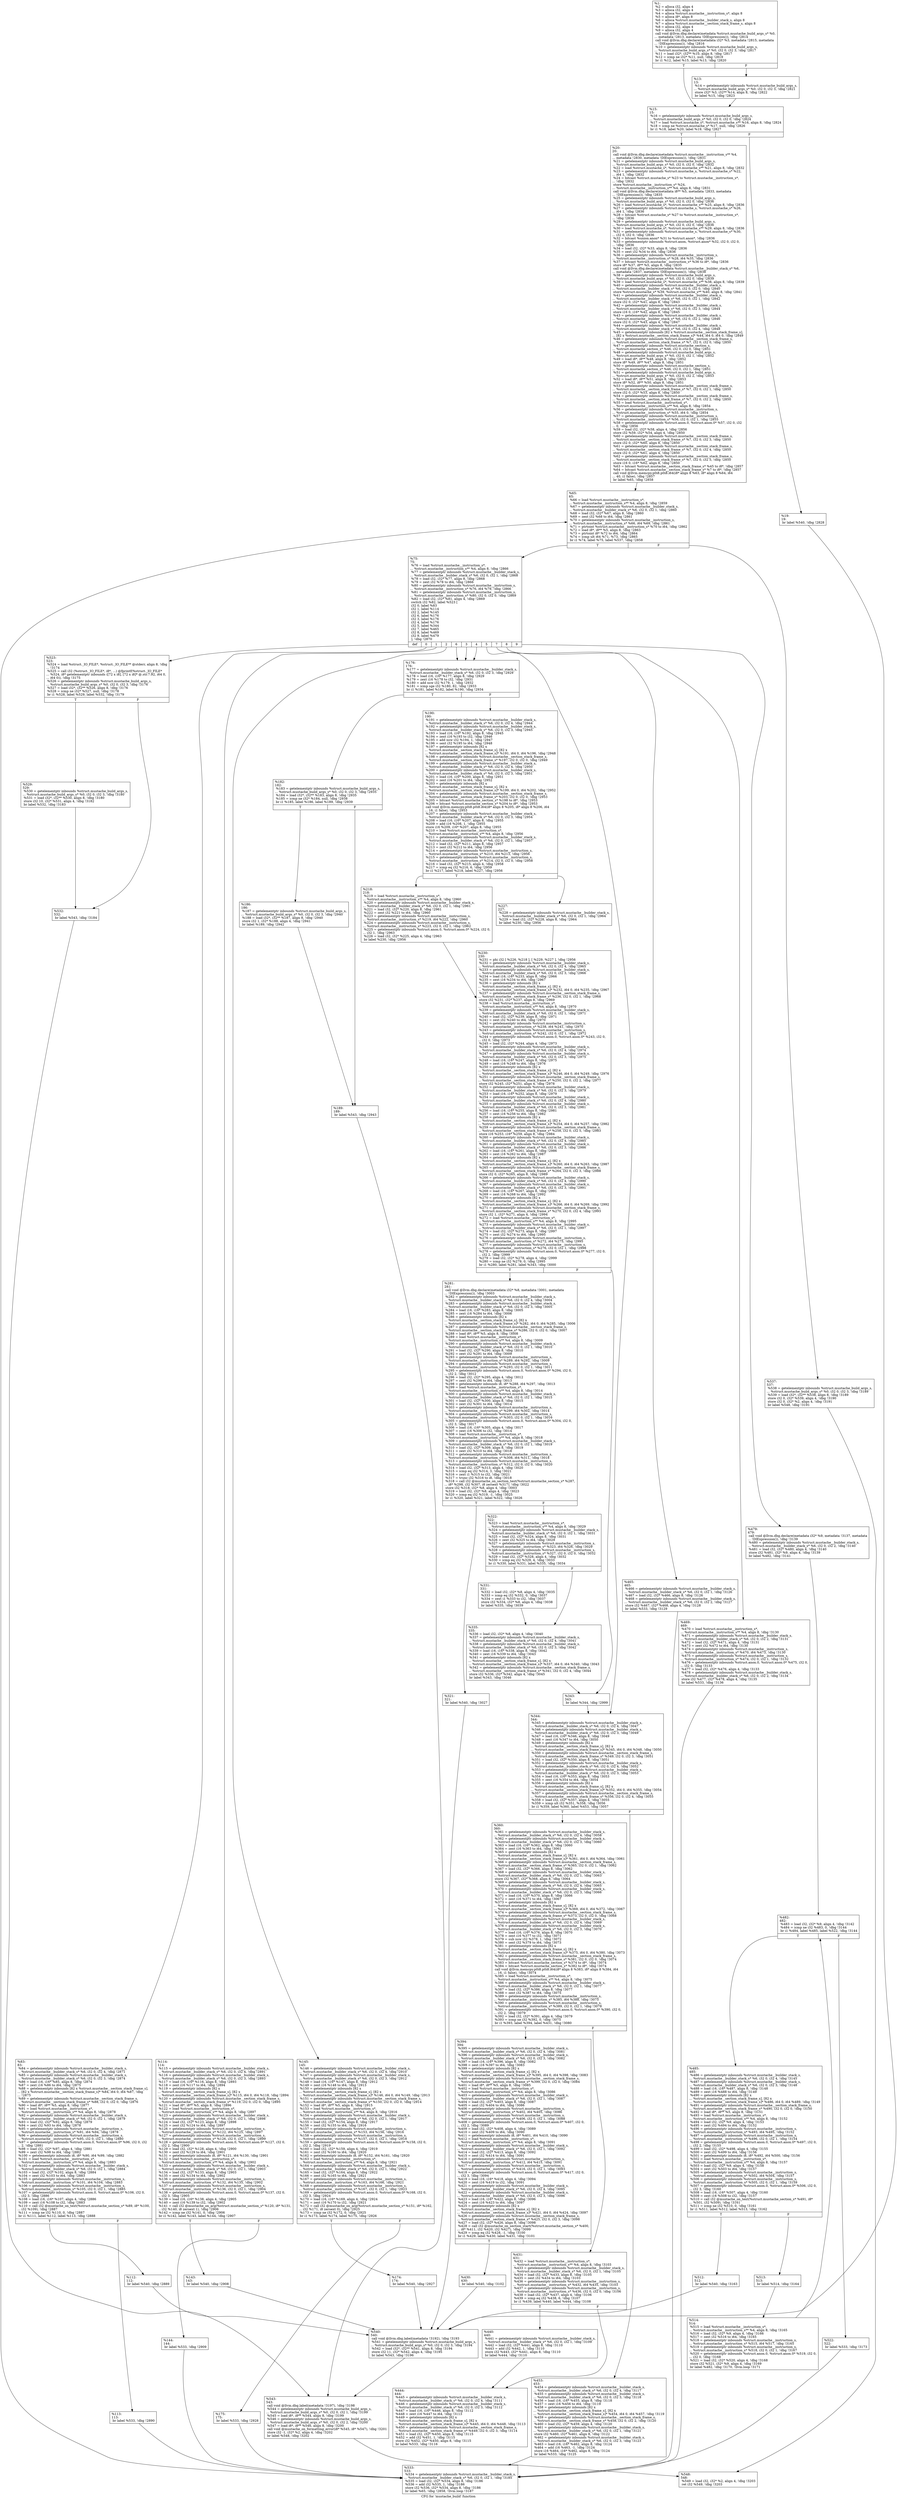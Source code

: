 digraph "CFG for 'mustache_build' function" {
	label="CFG for 'mustache_build' function";

	Node0x556851fc9140 [shape=record,label="{%1:\l  %2 = alloca i32, align 4\l  %3 = alloca i32, align 4\l  %4 = alloca %struct.mustache__instruction_s*, align 8\l  %5 = alloca i8*, align 8\l  %6 = alloca %struct.mustache__builder_stack_s, align 8\l  %7 = alloca %struct.mustache__section_stack_frame_s, align 8\l  %8 = alloca i32, align 4\l  %9 = alloca i32, align 4\l  call void @llvm.dbg.declare(metadata %struct.mustache_build_args_s* %0,\l... metadata !2813, metadata !DIExpression()), !dbg !2814\l  call void @llvm.dbg.declare(metadata i32* %3, metadata !2815, metadata\l... !DIExpression()), !dbg !2816\l  %10 = getelementptr inbounds %struct.mustache_build_args_s,\l... %struct.mustache_build_args_s* %0, i32 0, i32 3, !dbg !2817\l  %11 = load i32*, i32** %10, align 8, !dbg !2817\l  %12 = icmp ne i32* %11, null, !dbg !2819\l  br i1 %12, label %15, label %13, !dbg !2820\l|{<s0>T|<s1>F}}"];
	Node0x556851fc9140:s0 -> Node0x556851fca680;
	Node0x556851fc9140:s1 -> Node0x556851fca630;
	Node0x556851fca630 [shape=record,label="{%13:\l13:                                               \l  %14 = getelementptr inbounds %struct.mustache_build_args_s,\l... %struct.mustache_build_args_s* %0, i32 0, i32 3, !dbg !2821\l  store i32* %3, i32** %14, align 8, !dbg !2822\l  br label %15, !dbg !2823\l}"];
	Node0x556851fca630 -> Node0x556851fca680;
	Node0x556851fca680 [shape=record,label="{%15:\l15:                                               \l  %16 = getelementptr inbounds %struct.mustache_build_args_s,\l... %struct.mustache_build_args_s* %0, i32 0, i32 0, !dbg !2824\l  %17 = load %struct.mustache_s*, %struct.mustache_s** %16, align 8, !dbg !2824\l  %18 = icmp ne %struct.mustache_s* %17, null, !dbg !2826\l  br i1 %18, label %20, label %19, !dbg !2827\l|{<s0>T|<s1>F}}"];
	Node0x556851fca680:s0 -> Node0x556851fca720;
	Node0x556851fca680:s1 -> Node0x556851fca6d0;
	Node0x556851fca6d0 [shape=record,label="{%19:\l19:                                               \l  br label %540, !dbg !2828\l}"];
	Node0x556851fca6d0 -> Node0x556851fcb620;
	Node0x556851fca720 [shape=record,label="{%20:\l20:                                               \l  call void @llvm.dbg.declare(metadata %struct.mustache__instruction_s** %4,\l... metadata !2830, metadata !DIExpression()), !dbg !2831\l  %21 = getelementptr inbounds %struct.mustache_build_args_s,\l... %struct.mustache_build_args_s* %0, i32 0, i32 0, !dbg !2832\l  %22 = load %struct.mustache_s*, %struct.mustache_s** %21, align 8, !dbg !2832\l  %23 = getelementptr inbounds %struct.mustache_s, %struct.mustache_s* %22,\l... i64 1, !dbg !2832\l  %24 = bitcast %struct.mustache_s* %23 to %struct.mustache__instruction_s*,\l... !dbg !2832\l  store %struct.mustache__instruction_s* %24,\l... %struct.mustache__instruction_s** %4, align 8, !dbg !2831\l  call void @llvm.dbg.declare(metadata i8** %5, metadata !2833, metadata\l... !DIExpression()), !dbg !2835\l  %25 = getelementptr inbounds %struct.mustache_build_args_s,\l... %struct.mustache_build_args_s* %0, i32 0, i32 0, !dbg !2836\l  %26 = load %struct.mustache_s*, %struct.mustache_s** %25, align 8, !dbg !2836\l  %27 = getelementptr inbounds %struct.mustache_s, %struct.mustache_s* %26,\l... i64 1, !dbg !2836\l  %28 = bitcast %struct.mustache_s* %27 to %struct.mustache__instruction_s*,\l... !dbg !2836\l  %29 = getelementptr inbounds %struct.mustache_build_args_s,\l... %struct.mustache_build_args_s* %0, i32 0, i32 0, !dbg !2836\l  %30 = load %struct.mustache_s*, %struct.mustache_s** %29, align 8, !dbg !2836\l  %31 = getelementptr inbounds %struct.mustache_s, %struct.mustache_s* %30,\l... i32 0, i32 0, !dbg !2836\l  %32 = bitcast %union.anon* %31 to %struct.anon*, !dbg !2836\l  %33 = getelementptr inbounds %struct.anon, %struct.anon* %32, i32 0, i32 0,\l... !dbg !2836\l  %34 = load i32, i32* %33, align 8, !dbg !2836\l  %35 = zext i32 %34 to i64, !dbg !2836\l  %36 = getelementptr inbounds %struct.mustache__instruction_s,\l... %struct.mustache__instruction_s* %28, i64 %35, !dbg !2836\l  %37 = bitcast %struct.mustache__instruction_s* %36 to i8*, !dbg !2836\l  store i8* %37, i8** %5, align 8, !dbg !2835\l  call void @llvm.dbg.declare(metadata %struct.mustache__builder_stack_s* %6,\l... metadata !2837, metadata !DIExpression()), !dbg !2838\l  %38 = getelementptr inbounds %struct.mustache_build_args_s,\l... %struct.mustache_build_args_s* %0, i32 0, i32 0, !dbg !2839\l  %39 = load %struct.mustache_s*, %struct.mustache_s** %38, align 8, !dbg !2839\l  %40 = getelementptr inbounds %struct.mustache__builder_stack_s,\l... %struct.mustache__builder_stack_s* %6, i32 0, i32 0, !dbg !2840\l  store %struct.mustache_s* %39, %struct.mustache_s** %40, align 8, !dbg !2841\l  %41 = getelementptr inbounds %struct.mustache__builder_stack_s,\l... %struct.mustache__builder_stack_s* %6, i32 0, i32 1, !dbg !2842\l  store i32 0, i32* %41, align 8, !dbg !2843\l  %42 = getelementptr inbounds %struct.mustache__builder_stack_s,\l... %struct.mustache__builder_stack_s* %6, i32 0, i32 3, !dbg !2844\l  store i16 0, i16* %42, align 8, !dbg !2845\l  %43 = getelementptr inbounds %struct.mustache__builder_stack_s,\l... %struct.mustache__builder_stack_s* %6, i32 0, i32 2, !dbg !2846\l  store i32 0, i32* %43, align 4, !dbg !2847\l  %44 = getelementptr inbounds %struct.mustache__builder_stack_s,\l... %struct.mustache__builder_stack_s* %6, i32 0, i32 4, !dbg !2848\l  %45 = getelementptr inbounds [82 x %struct.mustache__section_stack_frame_s],\l... [82 x %struct.mustache__section_stack_frame_s]* %44, i64 0, i64 0, !dbg !2849\l  %46 = getelementptr inbounds %struct.mustache__section_stack_frame_s,\l... %struct.mustache__section_stack_frame_s* %7, i32 0, i32 0, !dbg !2850\l  %47 = getelementptr inbounds %struct.mustache_section_s,\l... %struct.mustache_section_s* %46, i32 0, i32 0, !dbg !2851\l  %48 = getelementptr inbounds %struct.mustache_build_args_s,\l... %struct.mustache_build_args_s* %0, i32 0, i32 1, !dbg !2852\l  %49 = load i8*, i8** %48, align 8, !dbg !2852\l  store i8* %49, i8** %47, align 8, !dbg !2851\l  %50 = getelementptr inbounds %struct.mustache_section_s,\l... %struct.mustache_section_s* %46, i32 0, i32 1, !dbg !2851\l  %51 = getelementptr inbounds %struct.mustache_build_args_s,\l... %struct.mustache_build_args_s* %0, i32 0, i32 2, !dbg !2853\l  %52 = load i8*, i8** %51, align 8, !dbg !2853\l  store i8* %52, i8** %50, align 8, !dbg !2851\l  %53 = getelementptr inbounds %struct.mustache__section_stack_frame_s,\l... %struct.mustache__section_stack_frame_s* %7, i32 0, i32 1, !dbg !2850\l  store i32 0, i32* %53, align 8, !dbg !2850\l  %54 = getelementptr inbounds %struct.mustache__section_stack_frame_s,\l... %struct.mustache__section_stack_frame_s* %7, i32 0, i32 2, !dbg !2850\l  %55 = load %struct.mustache__instruction_s*,\l... %struct.mustache__instruction_s** %4, align 8, !dbg !2854\l  %56 = getelementptr inbounds %struct.mustache__instruction_s,\l... %struct.mustache__instruction_s* %55, i64 0, !dbg !2854\l  %57 = getelementptr inbounds %struct.mustache__instruction_s,\l... %struct.mustache__instruction_s* %56, i32 0, i32 1, !dbg !2855\l  %58 = getelementptr inbounds %struct.anon.0, %struct.anon.0* %57, i32 0, i32\l... 0, !dbg !2856\l  %59 = load i32, i32* %58, align 4, !dbg !2856\l  store i32 %59, i32* %54, align 4, !dbg !2850\l  %60 = getelementptr inbounds %struct.mustache__section_stack_frame_s,\l... %struct.mustache__section_stack_frame_s* %7, i32 0, i32 3, !dbg !2850\l  store i32 0, i32* %60, align 8, !dbg !2850\l  %61 = getelementptr inbounds %struct.mustache__section_stack_frame_s,\l... %struct.mustache__section_stack_frame_s* %7, i32 0, i32 4, !dbg !2850\l  store i32 0, i32* %61, align 4, !dbg !2850\l  %62 = getelementptr inbounds %struct.mustache__section_stack_frame_s,\l... %struct.mustache__section_stack_frame_s* %7, i32 0, i32 5, !dbg !2850\l  store i16 0, i16* %62, align 8, !dbg !2850\l  %63 = bitcast %struct.mustache__section_stack_frame_s* %45 to i8*, !dbg !2857\l  %64 = bitcast %struct.mustache__section_stack_frame_s* %7 to i8*, !dbg !2857\l  call void @llvm.memcpy.p0i8.p0i8.i64(i8* align 8 %63, i8* align 8 %64, i64\l... 40, i1 false), !dbg !2857\l  br label %65, !dbg !2858\l}"];
	Node0x556851fca720 -> Node0x556851fca770;
	Node0x556851fca770 [shape=record,label="{%65:\l65:                                               \l  %66 = load %struct.mustache__instruction_s*,\l... %struct.mustache__instruction_s** %4, align 8, !dbg !2859\l  %67 = getelementptr inbounds %struct.mustache__builder_stack_s,\l... %struct.mustache__builder_stack_s* %6, i32 0, i32 1, !dbg !2860\l  %68 = load i32, i32* %67, align 8, !dbg !2860\l  %69 = zext i32 %68 to i64, !dbg !2861\l  %70 = getelementptr inbounds %struct.mustache__instruction_s,\l... %struct.mustache__instruction_s* %66, i64 %69, !dbg !2861\l  %71 = ptrtoint %struct.mustache__instruction_s* %70 to i64, !dbg !2862\l  %72 = load i8*, i8** %5, align 8, !dbg !2863\l  %73 = ptrtoint i8* %72 to i64, !dbg !2864\l  %74 = icmp ult i64 %71, %73, !dbg !2865\l  br i1 %74, label %75, label %537, !dbg !2858\l|{<s0>T|<s1>F}}"];
	Node0x556851fca770:s0 -> Node0x556851fca7c0;
	Node0x556851fca770:s1 -> Node0x556851fcb5d0;
	Node0x556851fca7c0 [shape=record,label="{%75:\l75:                                               \l  %76 = load %struct.mustache__instruction_s*,\l... %struct.mustache__instruction_s** %4, align 8, !dbg !2866\l  %77 = getelementptr inbounds %struct.mustache__builder_stack_s,\l... %struct.mustache__builder_stack_s* %6, i32 0, i32 1, !dbg !2868\l  %78 = load i32, i32* %77, align 8, !dbg !2868\l  %79 = zext i32 %78 to i64, !dbg !2866\l  %80 = getelementptr inbounds %struct.mustache__instruction_s,\l... %struct.mustache__instruction_s* %76, i64 %79, !dbg !2866\l  %81 = getelementptr inbounds %struct.mustache__instruction_s,\l... %struct.mustache__instruction_s* %80, i32 0, i32 0, !dbg !2869\l  %82 = load i32, i32* %81, align 4, !dbg !2869\l  switch i32 %82, label %523 [\l    i32 0, label %83\l    i32 1, label %114\l    i32 2, label %145\l    i32 6, label %176\l    i32 3, label %176\l    i32 4, label %176\l    i32 5, label %344\l    i32 7, label %465\l    i32 8, label %469\l    i32 9, label %479\l  ], !dbg !2870\l|{<s0>def|<s1>0|<s2>1|<s3>2|<s4>6|<s5>3|<s6>4|<s7>5|<s8>7|<s9>8|<s10>9}}"];
	Node0x556851fca7c0:s0 -> Node0x556851fcb490;
	Node0x556851fca7c0:s1 -> Node0x556851fca810;
	Node0x556851fca7c0:s2 -> Node0x556851fca900;
	Node0x556851fca7c0:s3 -> Node0x556851fca9f0;
	Node0x556851fca7c0:s4 -> Node0x556851fcaae0;
	Node0x556851fca7c0:s5 -> Node0x556851fcaae0;
	Node0x556851fca7c0:s6 -> Node0x556851fcaae0;
	Node0x556851fca7c0:s7 -> Node0x556851fcaf40;
	Node0x556851fca7c0:s8 -> Node0x556851fcb1c0;
	Node0x556851fca7c0:s9 -> Node0x556851fcb210;
	Node0x556851fca7c0:s10 -> Node0x556851fcb260;
	Node0x556851fca810 [shape=record,label="{%83:\l83:                                               \l  %84 = getelementptr inbounds %struct.mustache__builder_stack_s,\l... %struct.mustache__builder_stack_s* %6, i32 0, i32 4, !dbg !2871\l  %85 = getelementptr inbounds %struct.mustache__builder_stack_s,\l... %struct.mustache__builder_stack_s* %6, i32 0, i32 3, !dbg !2874\l  %86 = load i16, i16* %85, align 8, !dbg !2874\l  %87 = zext i16 %86 to i64, !dbg !2875\l  %88 = getelementptr inbounds [82 x %struct.mustache__section_stack_frame_s],\l... [82 x %struct.mustache__section_stack_frame_s]* %84, i64 0, i64 %87, !dbg\l... !2875\l  %89 = getelementptr inbounds %struct.mustache__section_stack_frame_s,\l... %struct.mustache__section_stack_frame_s* %88, i32 0, i32 0, !dbg !2876\l  %90 = load i8*, i8** %5, align 8, !dbg !2877\l  %91 = load %struct.mustache__instruction_s*,\l... %struct.mustache__instruction_s** %4, align 8, !dbg !2878\l  %92 = getelementptr inbounds %struct.mustache__builder_stack_s,\l... %struct.mustache__builder_stack_s* %6, i32 0, i32 1, !dbg !2879\l  %93 = load i32, i32* %92, align 8, !dbg !2879\l  %94 = zext i32 %93 to i64, !dbg !2878\l  %95 = getelementptr inbounds %struct.mustache__instruction_s,\l... %struct.mustache__instruction_s* %91, i64 %94, !dbg !2878\l  %96 = getelementptr inbounds %struct.mustache__instruction_s,\l... %struct.mustache__instruction_s* %95, i32 0, i32 1, !dbg !2880\l  %97 = getelementptr inbounds %struct.anon.0, %struct.anon.0* %96, i32 0, i32\l... 2, !dbg !2881\l  %98 = load i32, i32* %97, align 4, !dbg !2881\l  %99 = zext i32 %98 to i64, !dbg !2882\l  %100 = getelementptr inbounds i8, i8* %90, i64 %99, !dbg !2882\l  %101 = load %struct.mustache__instruction_s*,\l... %struct.mustache__instruction_s** %4, align 8, !dbg !2883\l  %102 = getelementptr inbounds %struct.mustache__builder_stack_s,\l... %struct.mustache__builder_stack_s* %6, i32 0, i32 1, !dbg !2884\l  %103 = load i32, i32* %102, align 8, !dbg !2884\l  %104 = zext i32 %103 to i64, !dbg !2883\l  %105 = getelementptr inbounds %struct.mustache__instruction_s,\l... %struct.mustache__instruction_s* %101, i64 %104, !dbg !2883\l  %106 = getelementptr inbounds %struct.mustache__instruction_s,\l... %struct.mustache__instruction_s* %105, i32 0, i32 1, !dbg !2885\l  %107 = getelementptr inbounds %struct.anon.0, %struct.anon.0* %106, i32 0,\l... i32 3, !dbg !2886\l  %108 = load i16, i16* %107, align 4, !dbg !2886\l  %109 = zext i16 %108 to i32, !dbg !2883\l  %110 = call i32 @mustache_on_text(%struct.mustache_section_s* %89, i8* %100,\l... i32 %109), !dbg !2887\l  %111 = icmp ne i32 %110, 0, !dbg !2887\l  br i1 %111, label %112, label %113, !dbg !2888\l|{<s0>T|<s1>F}}"];
	Node0x556851fca810:s0 -> Node0x556851fca860;
	Node0x556851fca810:s1 -> Node0x556851fca8b0;
	Node0x556851fca860 [shape=record,label="{%112:\l112:                                              \l  br label %540, !dbg !2889\l}"];
	Node0x556851fca860 -> Node0x556851fcb620;
	Node0x556851fca8b0 [shape=record,label="{%113:\l113:                                              \l  br label %533, !dbg !2890\l}"];
	Node0x556851fca8b0 -> Node0x556851fcb580;
	Node0x556851fca900 [shape=record,label="{%114:\l114:                                              \l  %115 = getelementptr inbounds %struct.mustache__builder_stack_s,\l... %struct.mustache__builder_stack_s* %6, i32 0, i32 4, !dbg !2891\l  %116 = getelementptr inbounds %struct.mustache__builder_stack_s,\l... %struct.mustache__builder_stack_s* %6, i32 0, i32 3, !dbg !2893\l  %117 = load i16, i16* %116, align 8, !dbg !2893\l  %118 = zext i16 %117 to i64, !dbg !2894\l  %119 = getelementptr inbounds [82 x\l... %struct.mustache__section_stack_frame_s], [82 x\l... %struct.mustache__section_stack_frame_s]* %115, i64 0, i64 %118, !dbg !2894\l  %120 = getelementptr inbounds %struct.mustache__section_stack_frame_s,\l... %struct.mustache__section_stack_frame_s* %119, i32 0, i32 0, !dbg !2895\l  %121 = load i8*, i8** %5, align 8, !dbg !2896\l  %122 = load %struct.mustache__instruction_s*,\l... %struct.mustache__instruction_s** %4, align 8, !dbg !2897\l  %123 = getelementptr inbounds %struct.mustache__builder_stack_s,\l... %struct.mustache__builder_stack_s* %6, i32 0, i32 1, !dbg !2898\l  %124 = load i32, i32* %123, align 8, !dbg !2898\l  %125 = zext i32 %124 to i64, !dbg !2897\l  %126 = getelementptr inbounds %struct.mustache__instruction_s,\l... %struct.mustache__instruction_s* %122, i64 %125, !dbg !2897\l  %127 = getelementptr inbounds %struct.mustache__instruction_s,\l... %struct.mustache__instruction_s* %126, i32 0, i32 1, !dbg !2899\l  %128 = getelementptr inbounds %struct.anon.0, %struct.anon.0* %127, i32 0,\l... i32 2, !dbg !2900\l  %129 = load i32, i32* %128, align 4, !dbg !2900\l  %130 = zext i32 %129 to i64, !dbg !2901\l  %131 = getelementptr inbounds i8, i8* %121, i64 %130, !dbg !2901\l  %132 = load %struct.mustache__instruction_s*,\l... %struct.mustache__instruction_s** %4, align 8, !dbg !2902\l  %133 = getelementptr inbounds %struct.mustache__builder_stack_s,\l... %struct.mustache__builder_stack_s* %6, i32 0, i32 1, !dbg !2903\l  %134 = load i32, i32* %133, align 8, !dbg !2903\l  %135 = zext i32 %134 to i64, !dbg !2902\l  %136 = getelementptr inbounds %struct.mustache__instruction_s,\l... %struct.mustache__instruction_s* %132, i64 %135, !dbg !2902\l  %137 = getelementptr inbounds %struct.mustache__instruction_s,\l... %struct.mustache__instruction_s* %136, i32 0, i32 1, !dbg !2904\l  %138 = getelementptr inbounds %struct.anon.0, %struct.anon.0* %137, i32 0,\l... i32 3, !dbg !2905\l  %139 = load i16, i16* %138, align 4, !dbg !2905\l  %140 = zext i16 %139 to i32, !dbg !2902\l  %141 = call i32 @mustache_on_arg(%struct.mustache_section_s* %120, i8* %131,\l... i32 %140, i8 zeroext 1), !dbg !2906\l  %142 = icmp ne i32 %141, 0, !dbg !2906\l  br i1 %142, label %143, label %144, !dbg !2907\l|{<s0>T|<s1>F}}"];
	Node0x556851fca900:s0 -> Node0x556851fca950;
	Node0x556851fca900:s1 -> Node0x556851fca9a0;
	Node0x556851fca950 [shape=record,label="{%143:\l143:                                              \l  br label %540, !dbg !2908\l}"];
	Node0x556851fca950 -> Node0x556851fcb620;
	Node0x556851fca9a0 [shape=record,label="{%144:\l144:                                              \l  br label %533, !dbg !2909\l}"];
	Node0x556851fca9a0 -> Node0x556851fcb580;
	Node0x556851fca9f0 [shape=record,label="{%145:\l145:                                              \l  %146 = getelementptr inbounds %struct.mustache__builder_stack_s,\l... %struct.mustache__builder_stack_s* %6, i32 0, i32 4, !dbg !2910\l  %147 = getelementptr inbounds %struct.mustache__builder_stack_s,\l... %struct.mustache__builder_stack_s* %6, i32 0, i32 3, !dbg !2912\l  %148 = load i16, i16* %147, align 8, !dbg !2912\l  %149 = zext i16 %148 to i64, !dbg !2913\l  %150 = getelementptr inbounds [82 x\l... %struct.mustache__section_stack_frame_s], [82 x\l... %struct.mustache__section_stack_frame_s]* %146, i64 0, i64 %149, !dbg !2913\l  %151 = getelementptr inbounds %struct.mustache__section_stack_frame_s,\l... %struct.mustache__section_stack_frame_s* %150, i32 0, i32 0, !dbg !2914\l  %152 = load i8*, i8** %5, align 8, !dbg !2915\l  %153 = load %struct.mustache__instruction_s*,\l... %struct.mustache__instruction_s** %4, align 8, !dbg !2916\l  %154 = getelementptr inbounds %struct.mustache__builder_stack_s,\l... %struct.mustache__builder_stack_s* %6, i32 0, i32 1, !dbg !2917\l  %155 = load i32, i32* %154, align 8, !dbg !2917\l  %156 = zext i32 %155 to i64, !dbg !2916\l  %157 = getelementptr inbounds %struct.mustache__instruction_s,\l... %struct.mustache__instruction_s* %153, i64 %156, !dbg !2916\l  %158 = getelementptr inbounds %struct.mustache__instruction_s,\l... %struct.mustache__instruction_s* %157, i32 0, i32 1, !dbg !2918\l  %159 = getelementptr inbounds %struct.anon.0, %struct.anon.0* %158, i32 0,\l... i32 2, !dbg !2919\l  %160 = load i32, i32* %159, align 4, !dbg !2919\l  %161 = zext i32 %160 to i64, !dbg !2920\l  %162 = getelementptr inbounds i8, i8* %152, i64 %161, !dbg !2920\l  %163 = load %struct.mustache__instruction_s*,\l... %struct.mustache__instruction_s** %4, align 8, !dbg !2921\l  %164 = getelementptr inbounds %struct.mustache__builder_stack_s,\l... %struct.mustache__builder_stack_s* %6, i32 0, i32 1, !dbg !2922\l  %165 = load i32, i32* %164, align 8, !dbg !2922\l  %166 = zext i32 %165 to i64, !dbg !2921\l  %167 = getelementptr inbounds %struct.mustache__instruction_s,\l... %struct.mustache__instruction_s* %163, i64 %166, !dbg !2921\l  %168 = getelementptr inbounds %struct.mustache__instruction_s,\l... %struct.mustache__instruction_s* %167, i32 0, i32 1, !dbg !2923\l  %169 = getelementptr inbounds %struct.anon.0, %struct.anon.0* %168, i32 0,\l... i32 3, !dbg !2924\l  %170 = load i16, i16* %169, align 4, !dbg !2924\l  %171 = zext i16 %170 to i32, !dbg !2921\l  %172 = call i32 @mustache_on_arg(%struct.mustache_section_s* %151, i8* %162,\l... i32 %171, i8 zeroext 0), !dbg !2925\l  %173 = icmp ne i32 %172, 0, !dbg !2925\l  br i1 %173, label %174, label %175, !dbg !2926\l|{<s0>T|<s1>F}}"];
	Node0x556851fca9f0:s0 -> Node0x556851fcaa40;
	Node0x556851fca9f0:s1 -> Node0x556851fcaa90;
	Node0x556851fcaa40 [shape=record,label="{%174:\l174:                                              \l  br label %540, !dbg !2927\l}"];
	Node0x556851fcaa40 -> Node0x556851fcb620;
	Node0x556851fcaa90 [shape=record,label="{%175:\l175:                                              \l  br label %533, !dbg !2928\l}"];
	Node0x556851fcaa90 -> Node0x556851fcb580;
	Node0x556851fcaae0 [shape=record,label="{%176:\l176:                                              \l  %177 = getelementptr inbounds %struct.mustache__builder_stack_s,\l... %struct.mustache__builder_stack_s* %6, i32 0, i32 3, !dbg !2929\l  %178 = load i16, i16* %177, align 8, !dbg !2929\l  %179 = zext i16 %178 to i32, !dbg !2931\l  %180 = add nsw i32 %179, 1, !dbg !2932\l  %181 = icmp sge i32 %180, 82, !dbg !2933\l  br i1 %181, label %182, label %190, !dbg !2934\l|{<s0>T|<s1>F}}"];
	Node0x556851fcaae0:s0 -> Node0x556851fcab30;
	Node0x556851fcaae0:s1 -> Node0x556851fcac20;
	Node0x556851fcab30 [shape=record,label="{%182:\l182:                                              \l  %183 = getelementptr inbounds %struct.mustache_build_args_s,\l... %struct.mustache_build_args_s* %0, i32 0, i32 3, !dbg !2935\l  %184 = load i32*, i32** %183, align 8, !dbg !2935\l  %185 = icmp ne i32* %184, null, !dbg !2938\l  br i1 %185, label %186, label %189, !dbg !2939\l|{<s0>T|<s1>F}}"];
	Node0x556851fcab30:s0 -> Node0x556851fcab80;
	Node0x556851fcab30:s1 -> Node0x556851fcabd0;
	Node0x556851fcab80 [shape=record,label="{%186:\l186:                                              \l  %187 = getelementptr inbounds %struct.mustache_build_args_s,\l... %struct.mustache_build_args_s* %0, i32 0, i32 3, !dbg !2940\l  %188 = load i32*, i32** %187, align 8, !dbg !2940\l  store i32 1, i32* %188, align 4, !dbg !2941\l  br label %189, !dbg !2942\l}"];
	Node0x556851fcab80 -> Node0x556851fcabd0;
	Node0x556851fcabd0 [shape=record,label="{%189:\l189:                                              \l  br label %543, !dbg !2943\l}"];
	Node0x556851fcabd0 -> Node0x556851fcb670;
	Node0x556851fcac20 [shape=record,label="{%190:\l190:                                              \l  %191 = getelementptr inbounds %struct.mustache__builder_stack_s,\l... %struct.mustache__builder_stack_s* %6, i32 0, i32 4, !dbg !2944\l  %192 = getelementptr inbounds %struct.mustache__builder_stack_s,\l... %struct.mustache__builder_stack_s* %6, i32 0, i32 3, !dbg !2945\l  %193 = load i16, i16* %192, align 8, !dbg !2945\l  %194 = zext i16 %193 to i32, !dbg !2946\l  %195 = add nsw i32 %194, 1, !dbg !2947\l  %196 = sext i32 %195 to i64, !dbg !2948\l  %197 = getelementptr inbounds [82 x\l... %struct.mustache__section_stack_frame_s], [82 x\l... %struct.mustache__section_stack_frame_s]* %191, i64 0, i64 %196, !dbg !2948\l  %198 = getelementptr inbounds %struct.mustache__section_stack_frame_s,\l... %struct.mustache__section_stack_frame_s* %197, i32 0, i32 0, !dbg !2949\l  %199 = getelementptr inbounds %struct.mustache__builder_stack_s,\l... %struct.mustache__builder_stack_s* %6, i32 0, i32 4, !dbg !2950\l  %200 = getelementptr inbounds %struct.mustache__builder_stack_s,\l... %struct.mustache__builder_stack_s* %6, i32 0, i32 3, !dbg !2951\l  %201 = load i16, i16* %200, align 8, !dbg !2951\l  %202 = zext i16 %201 to i64, !dbg !2952\l  %203 = getelementptr inbounds [82 x\l... %struct.mustache__section_stack_frame_s], [82 x\l... %struct.mustache__section_stack_frame_s]* %199, i64 0, i64 %202, !dbg !2952\l  %204 = getelementptr inbounds %struct.mustache__section_stack_frame_s,\l... %struct.mustache__section_stack_frame_s* %203, i32 0, i32 0, !dbg !2953\l  %205 = bitcast %struct.mustache_section_s* %198 to i8*, !dbg !2953\l  %206 = bitcast %struct.mustache_section_s* %204 to i8*, !dbg !2953\l  call void @llvm.memcpy.p0i8.p0i8.i64(i8* align 8 %205, i8* align 8 %206, i64\l... 16, i1 false), !dbg !2953\l  %207 = getelementptr inbounds %struct.mustache__builder_stack_s,\l... %struct.mustache__builder_stack_s* %6, i32 0, i32 3, !dbg !2954\l  %208 = load i16, i16* %207, align 8, !dbg !2955\l  %209 = add i16 %208, 1, !dbg !2955\l  store i16 %209, i16* %207, align 8, !dbg !2955\l  %210 = load %struct.mustache__instruction_s*,\l... %struct.mustache__instruction_s** %4, align 8, !dbg !2956\l  %211 = getelementptr inbounds %struct.mustache__builder_stack_s,\l... %struct.mustache__builder_stack_s* %6, i32 0, i32 1, !dbg !2957\l  %212 = load i32, i32* %211, align 8, !dbg !2957\l  %213 = zext i32 %212 to i64, !dbg !2956\l  %214 = getelementptr inbounds %struct.mustache__instruction_s,\l... %struct.mustache__instruction_s* %210, i64 %213, !dbg !2956\l  %215 = getelementptr inbounds %struct.mustache__instruction_s,\l... %struct.mustache__instruction_s* %214, i32 0, i32 0, !dbg !2958\l  %216 = load i32, i32* %215, align 4, !dbg !2958\l  %217 = icmp eq i32 %216, 6, !dbg !2959\l  br i1 %217, label %218, label %227, !dbg !2956\l|{<s0>T|<s1>F}}"];
	Node0x556851fcac20:s0 -> Node0x556851fcac70;
	Node0x556851fcac20:s1 -> Node0x556851fcacc0;
	Node0x556851fcac70 [shape=record,label="{%218:\l218:                                              \l  %219 = load %struct.mustache__instruction_s*,\l... %struct.mustache__instruction_s** %4, align 8, !dbg !2960\l  %220 = getelementptr inbounds %struct.mustache__builder_stack_s,\l... %struct.mustache__builder_stack_s* %6, i32 0, i32 1, !dbg !2961\l  %221 = load i32, i32* %220, align 8, !dbg !2961\l  %222 = zext i32 %221 to i64, !dbg !2960\l  %223 = getelementptr inbounds %struct.mustache__instruction_s,\l... %struct.mustache__instruction_s* %219, i64 %222, !dbg !2960\l  %224 = getelementptr inbounds %struct.mustache__instruction_s,\l... %struct.mustache__instruction_s* %223, i32 0, i32 1, !dbg !2962\l  %225 = getelementptr inbounds %struct.anon.0, %struct.anon.0* %224, i32 0,\l... i32 1, !dbg !2963\l  %226 = load i32, i32* %225, align 4, !dbg !2963\l  br label %230, !dbg !2956\l}"];
	Node0x556851fcac70 -> Node0x556851fcad10;
	Node0x556851fcacc0 [shape=record,label="{%227:\l227:                                              \l  %228 = getelementptr inbounds %struct.mustache__builder_stack_s,\l... %struct.mustache__builder_stack_s* %6, i32 0, i32 1, !dbg !2964\l  %229 = load i32, i32* %228, align 8, !dbg !2964\l  br label %230, !dbg !2956\l}"];
	Node0x556851fcacc0 -> Node0x556851fcad10;
	Node0x556851fcad10 [shape=record,label="{%230:\l230:                                              \l  %231 = phi i32 [ %226, %218 ], [ %229, %227 ], !dbg !2956\l  %232 = getelementptr inbounds %struct.mustache__builder_stack_s,\l... %struct.mustache__builder_stack_s* %6, i32 0, i32 4, !dbg !2965\l  %233 = getelementptr inbounds %struct.mustache__builder_stack_s,\l... %struct.mustache__builder_stack_s* %6, i32 0, i32 3, !dbg !2966\l  %234 = load i16, i16* %233, align 8, !dbg !2966\l  %235 = zext i16 %234 to i64, !dbg !2967\l  %236 = getelementptr inbounds [82 x\l... %struct.mustache__section_stack_frame_s], [82 x\l... %struct.mustache__section_stack_frame_s]* %232, i64 0, i64 %235, !dbg !2967\l  %237 = getelementptr inbounds %struct.mustache__section_stack_frame_s,\l... %struct.mustache__section_stack_frame_s* %236, i32 0, i32 1, !dbg !2968\l  store i32 %231, i32* %237, align 8, !dbg !2969\l  %238 = load %struct.mustache__instruction_s*,\l... %struct.mustache__instruction_s** %4, align 8, !dbg !2970\l  %239 = getelementptr inbounds %struct.mustache__builder_stack_s,\l... %struct.mustache__builder_stack_s* %6, i32 0, i32 1, !dbg !2971\l  %240 = load i32, i32* %239, align 8, !dbg !2971\l  %241 = zext i32 %240 to i64, !dbg !2970\l  %242 = getelementptr inbounds %struct.mustache__instruction_s,\l... %struct.mustache__instruction_s* %238, i64 %241, !dbg !2970\l  %243 = getelementptr inbounds %struct.mustache__instruction_s,\l... %struct.mustache__instruction_s* %242, i32 0, i32 1, !dbg !2972\l  %244 = getelementptr inbounds %struct.anon.0, %struct.anon.0* %243, i32 0,\l... i32 0, !dbg !2973\l  %245 = load i32, i32* %244, align 4, !dbg !2973\l  %246 = getelementptr inbounds %struct.mustache__builder_stack_s,\l... %struct.mustache__builder_stack_s* %6, i32 0, i32 4, !dbg !2974\l  %247 = getelementptr inbounds %struct.mustache__builder_stack_s,\l... %struct.mustache__builder_stack_s* %6, i32 0, i32 3, !dbg !2975\l  %248 = load i16, i16* %247, align 8, !dbg !2975\l  %249 = zext i16 %248 to i64, !dbg !2976\l  %250 = getelementptr inbounds [82 x\l... %struct.mustache__section_stack_frame_s], [82 x\l... %struct.mustache__section_stack_frame_s]* %246, i64 0, i64 %249, !dbg !2976\l  %251 = getelementptr inbounds %struct.mustache__section_stack_frame_s,\l... %struct.mustache__section_stack_frame_s* %250, i32 0, i32 2, !dbg !2977\l  store i32 %245, i32* %251, align 4, !dbg !2978\l  %252 = getelementptr inbounds %struct.mustache__builder_stack_s,\l... %struct.mustache__builder_stack_s* %6, i32 0, i32 3, !dbg !2979\l  %253 = load i16, i16* %252, align 8, !dbg !2979\l  %254 = getelementptr inbounds %struct.mustache__builder_stack_s,\l... %struct.mustache__builder_stack_s* %6, i32 0, i32 4, !dbg !2980\l  %255 = getelementptr inbounds %struct.mustache__builder_stack_s,\l... %struct.mustache__builder_stack_s* %6, i32 0, i32 3, !dbg !2981\l  %256 = load i16, i16* %255, align 8, !dbg !2981\l  %257 = zext i16 %256 to i64, !dbg !2982\l  %258 = getelementptr inbounds [82 x\l... %struct.mustache__section_stack_frame_s], [82 x\l... %struct.mustache__section_stack_frame_s]* %254, i64 0, i64 %257, !dbg !2982\l  %259 = getelementptr inbounds %struct.mustache__section_stack_frame_s,\l... %struct.mustache__section_stack_frame_s* %258, i32 0, i32 5, !dbg !2983\l  store i16 %253, i16* %259, align 8, !dbg !2984\l  %260 = getelementptr inbounds %struct.mustache__builder_stack_s,\l... %struct.mustache__builder_stack_s* %6, i32 0, i32 4, !dbg !2985\l  %261 = getelementptr inbounds %struct.mustache__builder_stack_s,\l... %struct.mustache__builder_stack_s* %6, i32 0, i32 3, !dbg !2986\l  %262 = load i16, i16* %261, align 8, !dbg !2986\l  %263 = zext i16 %262 to i64, !dbg !2987\l  %264 = getelementptr inbounds [82 x\l... %struct.mustache__section_stack_frame_s], [82 x\l... %struct.mustache__section_stack_frame_s]* %260, i64 0, i64 %263, !dbg !2987\l  %265 = getelementptr inbounds %struct.mustache__section_stack_frame_s,\l... %struct.mustache__section_stack_frame_s* %264, i32 0, i32 3, !dbg !2988\l  store i32 0, i32* %265, align 8, !dbg !2989\l  %266 = getelementptr inbounds %struct.mustache__builder_stack_s,\l... %struct.mustache__builder_stack_s* %6, i32 0, i32 4, !dbg !2990\l  %267 = getelementptr inbounds %struct.mustache__builder_stack_s,\l... %struct.mustache__builder_stack_s* %6, i32 0, i32 3, !dbg !2991\l  %268 = load i16, i16* %267, align 8, !dbg !2991\l  %269 = zext i16 %268 to i64, !dbg !2992\l  %270 = getelementptr inbounds [82 x\l... %struct.mustache__section_stack_frame_s], [82 x\l... %struct.mustache__section_stack_frame_s]* %266, i64 0, i64 %269, !dbg !2992\l  %271 = getelementptr inbounds %struct.mustache__section_stack_frame_s,\l... %struct.mustache__section_stack_frame_s* %270, i32 0, i32 4, !dbg !2993\l  store i32 1, i32* %271, align 4, !dbg !2994\l  %272 = load %struct.mustache__instruction_s*,\l... %struct.mustache__instruction_s** %4, align 8, !dbg !2995\l  %273 = getelementptr inbounds %struct.mustache__builder_stack_s,\l... %struct.mustache__builder_stack_s* %6, i32 0, i32 1, !dbg !2997\l  %274 = load i32, i32* %273, align 8, !dbg !2997\l  %275 = zext i32 %274 to i64, !dbg !2995\l  %276 = getelementptr inbounds %struct.mustache__instruction_s,\l... %struct.mustache__instruction_s* %272, i64 %275, !dbg !2995\l  %277 = getelementptr inbounds %struct.mustache__instruction_s,\l... %struct.mustache__instruction_s* %276, i32 0, i32 1, !dbg !2998\l  %278 = getelementptr inbounds %struct.anon.0, %struct.anon.0* %277, i32 0,\l... i32 2, !dbg !2999\l  %279 = load i32, i32* %278, align 4, !dbg !2999\l  %280 = icmp ne i32 %279, 0, !dbg !2995\l  br i1 %280, label %281, label %343, !dbg !3000\l|{<s0>T|<s1>F}}"];
	Node0x556851fcad10:s0 -> Node0x556851fcad60;
	Node0x556851fcad10:s1 -> Node0x556851fcaef0;
	Node0x556851fcad60 [shape=record,label="{%281:\l281:                                              \l  call void @llvm.dbg.declare(metadata i32* %8, metadata !3001, metadata\l... !DIExpression()), !dbg !3003\l  %282 = getelementptr inbounds %struct.mustache__builder_stack_s,\l... %struct.mustache__builder_stack_s* %6, i32 0, i32 4, !dbg !3004\l  %283 = getelementptr inbounds %struct.mustache__builder_stack_s,\l... %struct.mustache__builder_stack_s* %6, i32 0, i32 3, !dbg !3005\l  %284 = load i16, i16* %283, align 8, !dbg !3005\l  %285 = zext i16 %284 to i64, !dbg !3006\l  %286 = getelementptr inbounds [82 x\l... %struct.mustache__section_stack_frame_s], [82 x\l... %struct.mustache__section_stack_frame_s]* %282, i64 0, i64 %285, !dbg !3006\l  %287 = getelementptr inbounds %struct.mustache__section_stack_frame_s,\l... %struct.mustache__section_stack_frame_s* %286, i32 0, i32 0, !dbg !3007\l  %288 = load i8*, i8** %5, align 8, !dbg !3008\l  %289 = load %struct.mustache__instruction_s*,\l... %struct.mustache__instruction_s** %4, align 8, !dbg !3009\l  %290 = getelementptr inbounds %struct.mustache__builder_stack_s,\l... %struct.mustache__builder_stack_s* %6, i32 0, i32 1, !dbg !3010\l  %291 = load i32, i32* %290, align 8, !dbg !3010\l  %292 = zext i32 %291 to i64, !dbg !3009\l  %293 = getelementptr inbounds %struct.mustache__instruction_s,\l... %struct.mustache__instruction_s* %289, i64 %292, !dbg !3009\l  %294 = getelementptr inbounds %struct.mustache__instruction_s,\l... %struct.mustache__instruction_s* %293, i32 0, i32 1, !dbg !3011\l  %295 = getelementptr inbounds %struct.anon.0, %struct.anon.0* %294, i32 0,\l... i32 2, !dbg !3012\l  %296 = load i32, i32* %295, align 4, !dbg !3012\l  %297 = zext i32 %296 to i64, !dbg !3013\l  %298 = getelementptr inbounds i8, i8* %288, i64 %297, !dbg !3013\l  %299 = load %struct.mustache__instruction_s*,\l... %struct.mustache__instruction_s** %4, align 8, !dbg !3014\l  %300 = getelementptr inbounds %struct.mustache__builder_stack_s,\l... %struct.mustache__builder_stack_s* %6, i32 0, i32 1, !dbg !3015\l  %301 = load i32, i32* %300, align 8, !dbg !3015\l  %302 = zext i32 %301 to i64, !dbg !3014\l  %303 = getelementptr inbounds %struct.mustache__instruction_s,\l... %struct.mustache__instruction_s* %299, i64 %302, !dbg !3014\l  %304 = getelementptr inbounds %struct.mustache__instruction_s,\l... %struct.mustache__instruction_s* %303, i32 0, i32 1, !dbg !3016\l  %305 = getelementptr inbounds %struct.anon.0, %struct.anon.0* %304, i32 0,\l... i32 3, !dbg !3017\l  %306 = load i16, i16* %305, align 4, !dbg !3017\l  %307 = zext i16 %306 to i32, !dbg !3014\l  %308 = load %struct.mustache__instruction_s*,\l... %struct.mustache__instruction_s** %4, align 8, !dbg !3018\l  %309 = getelementptr inbounds %struct.mustache__builder_stack_s,\l... %struct.mustache__builder_stack_s* %6, i32 0, i32 1, !dbg !3019\l  %310 = load i32, i32* %309, align 8, !dbg !3019\l  %311 = zext i32 %310 to i64, !dbg !3018\l  %312 = getelementptr inbounds %struct.mustache__instruction_s,\l... %struct.mustache__instruction_s* %308, i64 %311, !dbg !3018\l  %313 = getelementptr inbounds %struct.mustache__instruction_s,\l... %struct.mustache__instruction_s* %312, i32 0, i32 0, !dbg !3020\l  %314 = load i32, i32* %313, align 4, !dbg !3020\l  %315 = icmp eq i32 %314, 3, !dbg !3021\l  %316 = zext i1 %315 to i32, !dbg !3021\l  %317 = trunc i32 %316 to i8, !dbg !3018\l  %318 = call i32 @mustache_on_section_test(%struct.mustache_section_s* %287,\l... i8* %298, i32 %307, i8 zeroext %317), !dbg !3022\l  store i32 %318, i32* %8, align 4, !dbg !3003\l  %319 = load i32, i32* %8, align 4, !dbg !3023\l  %320 = icmp eq i32 %319, -1, !dbg !3025\l  br i1 %320, label %321, label %322, !dbg !3026\l|{<s0>T|<s1>F}}"];
	Node0x556851fcad60:s0 -> Node0x556851fcadb0;
	Node0x556851fcad60:s1 -> Node0x556851fcae00;
	Node0x556851fcadb0 [shape=record,label="{%321:\l321:                                              \l  br label %540, !dbg !3027\l}"];
	Node0x556851fcadb0 -> Node0x556851fcb620;
	Node0x556851fcae00 [shape=record,label="{%322:\l322:                                              \l  %323 = load %struct.mustache__instruction_s*,\l... %struct.mustache__instruction_s** %4, align 8, !dbg !3029\l  %324 = getelementptr inbounds %struct.mustache__builder_stack_s,\l... %struct.mustache__builder_stack_s* %6, i32 0, i32 1, !dbg !3031\l  %325 = load i32, i32* %324, align 8, !dbg !3031\l  %326 = zext i32 %325 to i64, !dbg !3029\l  %327 = getelementptr inbounds %struct.mustache__instruction_s,\l... %struct.mustache__instruction_s* %323, i64 %326, !dbg !3029\l  %328 = getelementptr inbounds %struct.mustache__instruction_s,\l... %struct.mustache__instruction_s* %327, i32 0, i32 0, !dbg !3032\l  %329 = load i32, i32* %328, align 4, !dbg !3032\l  %330 = icmp eq i32 %329, 4, !dbg !3033\l  br i1 %330, label %331, label %335, !dbg !3034\l|{<s0>T|<s1>F}}"];
	Node0x556851fcae00:s0 -> Node0x556851fcae50;
	Node0x556851fcae00:s1 -> Node0x556851fcaea0;
	Node0x556851fcae50 [shape=record,label="{%331:\l331:                                              \l  %332 = load i32, i32* %8, align 4, !dbg !3035\l  %333 = icmp eq i32 %332, 0, !dbg !3037\l  %334 = zext i1 %333 to i32, !dbg !3037\l  store i32 %334, i32* %8, align 4, !dbg !3038\l  br label %335, !dbg !3039\l}"];
	Node0x556851fcae50 -> Node0x556851fcaea0;
	Node0x556851fcaea0 [shape=record,label="{%335:\l335:                                              \l  %336 = load i32, i32* %8, align 4, !dbg !3040\l  %337 = getelementptr inbounds %struct.mustache__builder_stack_s,\l... %struct.mustache__builder_stack_s* %6, i32 0, i32 4, !dbg !3041\l  %338 = getelementptr inbounds %struct.mustache__builder_stack_s,\l... %struct.mustache__builder_stack_s* %6, i32 0, i32 3, !dbg !3042\l  %339 = load i16, i16* %338, align 8, !dbg !3042\l  %340 = zext i16 %339 to i64, !dbg !3043\l  %341 = getelementptr inbounds [82 x\l... %struct.mustache__section_stack_frame_s], [82 x\l... %struct.mustache__section_stack_frame_s]* %337, i64 0, i64 %340, !dbg !3043\l  %342 = getelementptr inbounds %struct.mustache__section_stack_frame_s,\l... %struct.mustache__section_stack_frame_s* %341, i32 0, i32 4, !dbg !3044\l  store i32 %336, i32* %342, align 4, !dbg !3045\l  br label %343, !dbg !3046\l}"];
	Node0x556851fcaea0 -> Node0x556851fcaef0;
	Node0x556851fcaef0 [shape=record,label="{%343:\l343:                                              \l  br label %344, !dbg !2999\l}"];
	Node0x556851fcaef0 -> Node0x556851fcaf40;
	Node0x556851fcaf40 [shape=record,label="{%344:\l344:                                              \l  %345 = getelementptr inbounds %struct.mustache__builder_stack_s,\l... %struct.mustache__builder_stack_s* %6, i32 0, i32 4, !dbg !3047\l  %346 = getelementptr inbounds %struct.mustache__builder_stack_s,\l... %struct.mustache__builder_stack_s* %6, i32 0, i32 3, !dbg !3049\l  %347 = load i16, i16* %346, align 8, !dbg !3049\l  %348 = zext i16 %347 to i64, !dbg !3050\l  %349 = getelementptr inbounds [82 x\l... %struct.mustache__section_stack_frame_s], [82 x\l... %struct.mustache__section_stack_frame_s]* %345, i64 0, i64 %348, !dbg !3050\l  %350 = getelementptr inbounds %struct.mustache__section_stack_frame_s,\l... %struct.mustache__section_stack_frame_s* %349, i32 0, i32 3, !dbg !3051\l  %351 = load i32, i32* %350, align 8, !dbg !3051\l  %352 = getelementptr inbounds %struct.mustache__builder_stack_s,\l... %struct.mustache__builder_stack_s* %6, i32 0, i32 4, !dbg !3052\l  %353 = getelementptr inbounds %struct.mustache__builder_stack_s,\l... %struct.mustache__builder_stack_s* %6, i32 0, i32 3, !dbg !3053\l  %354 = load i16, i16* %353, align 8, !dbg !3053\l  %355 = zext i16 %354 to i64, !dbg !3054\l  %356 = getelementptr inbounds [82 x\l... %struct.mustache__section_stack_frame_s], [82 x\l... %struct.mustache__section_stack_frame_s]* %352, i64 0, i64 %355, !dbg !3054\l  %357 = getelementptr inbounds %struct.mustache__section_stack_frame_s,\l... %struct.mustache__section_stack_frame_s* %356, i32 0, i32 4, !dbg !3055\l  %358 = load i32, i32* %357, align 4, !dbg !3055\l  %359 = icmp ult i32 %351, %358, !dbg !3056\l  br i1 %359, label %360, label %453, !dbg !3057\l|{<s0>T|<s1>F}}"];
	Node0x556851fcaf40:s0 -> Node0x556851fcaf90;
	Node0x556851fcaf40:s1 -> Node0x556851fcb170;
	Node0x556851fcaf90 [shape=record,label="{%360:\l360:                                              \l  %361 = getelementptr inbounds %struct.mustache__builder_stack_s,\l... %struct.mustache__builder_stack_s* %6, i32 0, i32 4, !dbg !3058\l  %362 = getelementptr inbounds %struct.mustache__builder_stack_s,\l... %struct.mustache__builder_stack_s* %6, i32 0, i32 3, !dbg !3060\l  %363 = load i16, i16* %362, align 8, !dbg !3060\l  %364 = zext i16 %363 to i64, !dbg !3061\l  %365 = getelementptr inbounds [82 x\l... %struct.mustache__section_stack_frame_s], [82 x\l... %struct.mustache__section_stack_frame_s]* %361, i64 0, i64 %364, !dbg !3061\l  %366 = getelementptr inbounds %struct.mustache__section_stack_frame_s,\l... %struct.mustache__section_stack_frame_s* %365, i32 0, i32 1, !dbg !3062\l  %367 = load i32, i32* %366, align 8, !dbg !3062\l  %368 = getelementptr inbounds %struct.mustache__builder_stack_s,\l... %struct.mustache__builder_stack_s* %6, i32 0, i32 1, !dbg !3063\l  store i32 %367, i32* %368, align 8, !dbg !3064\l  %369 = getelementptr inbounds %struct.mustache__builder_stack_s,\l... %struct.mustache__builder_stack_s* %6, i32 0, i32 4, !dbg !3065\l  %370 = getelementptr inbounds %struct.mustache__builder_stack_s,\l... %struct.mustache__builder_stack_s* %6, i32 0, i32 3, !dbg !3066\l  %371 = load i16, i16* %370, align 8, !dbg !3066\l  %372 = zext i16 %371 to i64, !dbg !3067\l  %373 = getelementptr inbounds [82 x\l... %struct.mustache__section_stack_frame_s], [82 x\l... %struct.mustache__section_stack_frame_s]* %369, i64 0, i64 %372, !dbg !3067\l  %374 = getelementptr inbounds %struct.mustache__section_stack_frame_s,\l... %struct.mustache__section_stack_frame_s* %373, i32 0, i32 0, !dbg !3068\l  %375 = getelementptr inbounds %struct.mustache__builder_stack_s,\l... %struct.mustache__builder_stack_s* %6, i32 0, i32 4, !dbg !3069\l  %376 = getelementptr inbounds %struct.mustache__builder_stack_s,\l... %struct.mustache__builder_stack_s* %6, i32 0, i32 3, !dbg !3070\l  %377 = load i16, i16* %376, align 8, !dbg !3070\l  %378 = zext i16 %377 to i32, !dbg !3071\l  %379 = sub nsw i32 %378, 1, !dbg !3072\l  %380 = sext i32 %379 to i64, !dbg !3073\l  %381 = getelementptr inbounds [82 x\l... %struct.mustache__section_stack_frame_s], [82 x\l... %struct.mustache__section_stack_frame_s]* %375, i64 0, i64 %380, !dbg !3073\l  %382 = getelementptr inbounds %struct.mustache__section_stack_frame_s,\l... %struct.mustache__section_stack_frame_s* %381, i32 0, i32 0, !dbg !3074\l  %383 = bitcast %struct.mustache_section_s* %374 to i8*, !dbg !3074\l  %384 = bitcast %struct.mustache_section_s* %382 to i8*, !dbg !3074\l  call void @llvm.memcpy.p0i8.p0i8.i64(i8* align 8 %383, i8* align 8 %384, i64\l... 16, i1 false), !dbg !3074\l  %385 = load %struct.mustache__instruction_s*,\l... %struct.mustache__instruction_s** %4, align 8, !dbg !3075\l  %386 = getelementptr inbounds %struct.mustache__builder_stack_s,\l... %struct.mustache__builder_stack_s* %6, i32 0, i32 1, !dbg !3077\l  %387 = load i32, i32* %386, align 8, !dbg !3077\l  %388 = zext i32 %387 to i64, !dbg !3075\l  %389 = getelementptr inbounds %struct.mustache__instruction_s,\l... %struct.mustache__instruction_s* %385, i64 %388, !dbg !3075\l  %390 = getelementptr inbounds %struct.mustache__instruction_s,\l... %struct.mustache__instruction_s* %389, i32 0, i32 1, !dbg !3078\l  %391 = getelementptr inbounds %struct.anon.0, %struct.anon.0* %390, i32 0,\l... i32 2, !dbg !3079\l  %392 = load i32, i32* %391, align 4, !dbg !3079\l  %393 = icmp ne i32 %392, 0, !dbg !3075\l  br i1 %393, label %394, label %431, !dbg !3080\l|{<s0>T|<s1>F}}"];
	Node0x556851fcaf90:s0 -> Node0x556851fcafe0;
	Node0x556851fcaf90:s1 -> Node0x556851fcb080;
	Node0x556851fcafe0 [shape=record,label="{%394:\l394:                                              \l  %395 = getelementptr inbounds %struct.mustache__builder_stack_s,\l... %struct.mustache__builder_stack_s* %6, i32 0, i32 4, !dbg !3081\l  %396 = getelementptr inbounds %struct.mustache__builder_stack_s,\l... %struct.mustache__builder_stack_s* %6, i32 0, i32 3, !dbg !3082\l  %397 = load i16, i16* %396, align 8, !dbg !3082\l  %398 = zext i16 %397 to i64, !dbg !3083\l  %399 = getelementptr inbounds [82 x\l... %struct.mustache__section_stack_frame_s], [82 x\l... %struct.mustache__section_stack_frame_s]* %395, i64 0, i64 %398, !dbg !3083\l  %400 = getelementptr inbounds %struct.mustache__section_stack_frame_s,\l... %struct.mustache__section_stack_frame_s* %399, i32 0, i32 0, !dbg !3084\l  %401 = load i8*, i8** %5, align 8, !dbg !3085\l  %402 = load %struct.mustache__instruction_s*,\l... %struct.mustache__instruction_s** %4, align 8, !dbg !3086\l  %403 = getelementptr inbounds %struct.mustache__builder_stack_s,\l... %struct.mustache__builder_stack_s* %6, i32 0, i32 1, !dbg !3087\l  %404 = load i32, i32* %403, align 8, !dbg !3087\l  %405 = zext i32 %404 to i64, !dbg !3086\l  %406 = getelementptr inbounds %struct.mustache__instruction_s,\l... %struct.mustache__instruction_s* %402, i64 %405, !dbg !3086\l  %407 = getelementptr inbounds %struct.mustache__instruction_s,\l... %struct.mustache__instruction_s* %406, i32 0, i32 1, !dbg !3088\l  %408 = getelementptr inbounds %struct.anon.0, %struct.anon.0* %407, i32 0,\l... i32 2, !dbg !3089\l  %409 = load i32, i32* %408, align 4, !dbg !3089\l  %410 = zext i32 %409 to i64, !dbg !3090\l  %411 = getelementptr inbounds i8, i8* %401, i64 %410, !dbg !3090\l  %412 = load %struct.mustache__instruction_s*,\l... %struct.mustache__instruction_s** %4, align 8, !dbg !3091\l  %413 = getelementptr inbounds %struct.mustache__builder_stack_s,\l... %struct.mustache__builder_stack_s* %6, i32 0, i32 1, !dbg !3092\l  %414 = load i32, i32* %413, align 8, !dbg !3092\l  %415 = zext i32 %414 to i64, !dbg !3091\l  %416 = getelementptr inbounds %struct.mustache__instruction_s,\l... %struct.mustache__instruction_s* %412, i64 %415, !dbg !3091\l  %417 = getelementptr inbounds %struct.mustache__instruction_s,\l... %struct.mustache__instruction_s* %416, i32 0, i32 1, !dbg !3093\l  %418 = getelementptr inbounds %struct.anon.0, %struct.anon.0* %417, i32 0,\l... i32 3, !dbg !3094\l  %419 = load i16, i16* %418, align 4, !dbg !3094\l  %420 = zext i16 %419 to i32, !dbg !3091\l  %421 = getelementptr inbounds %struct.mustache__builder_stack_s,\l... %struct.mustache__builder_stack_s* %6, i32 0, i32 4, !dbg !3095\l  %422 = getelementptr inbounds %struct.mustache__builder_stack_s,\l... %struct.mustache__builder_stack_s* %6, i32 0, i32 3, !dbg !3096\l  %423 = load i16, i16* %422, align 8, !dbg !3096\l  %424 = zext i16 %423 to i64, !dbg !3097\l  %425 = getelementptr inbounds [82 x\l... %struct.mustache__section_stack_frame_s], [82 x\l... %struct.mustache__section_stack_frame_s]* %421, i64 0, i64 %424, !dbg !3097\l  %426 = getelementptr inbounds %struct.mustache__section_stack_frame_s,\l... %struct.mustache__section_stack_frame_s* %425, i32 0, i32 3, !dbg !3098\l  %427 = load i32, i32* %426, align 8, !dbg !3098\l  %428 = call i32 @mustache_on_section_start(%struct.mustache_section_s* %400,\l... i8* %411, i32 %420, i32 %427), !dbg !3099\l  %429 = icmp eq i32 %428, -1, !dbg !3100\l  br i1 %429, label %430, label %431, !dbg !3101\l|{<s0>T|<s1>F}}"];
	Node0x556851fcafe0:s0 -> Node0x556851fcb030;
	Node0x556851fcafe0:s1 -> Node0x556851fcb080;
	Node0x556851fcb030 [shape=record,label="{%430:\l430:                                              \l  br label %540, !dbg !3102\l}"];
	Node0x556851fcb030 -> Node0x556851fcb620;
	Node0x556851fcb080 [shape=record,label="{%431:\l431:                                              \l  %432 = load %struct.mustache__instruction_s*,\l... %struct.mustache__instruction_s** %4, align 8, !dbg !3103\l  %433 = getelementptr inbounds %struct.mustache__builder_stack_s,\l... %struct.mustache__builder_stack_s* %6, i32 0, i32 1, !dbg !3105\l  %434 = load i32, i32* %433, align 8, !dbg !3105\l  %435 = zext i32 %434 to i64, !dbg !3103\l  %436 = getelementptr inbounds %struct.mustache__instruction_s,\l... %struct.mustache__instruction_s* %432, i64 %435, !dbg !3103\l  %437 = getelementptr inbounds %struct.mustache__instruction_s,\l... %struct.mustache__instruction_s* %436, i32 0, i32 0, !dbg !3106\l  %438 = load i32, i32* %437, align 4, !dbg !3106\l  %439 = icmp eq i32 %438, 6, !dbg !3107\l  br i1 %439, label %440, label %444, !dbg !3108\l|{<s0>T|<s1>F}}"];
	Node0x556851fcb080:s0 -> Node0x556851fcb0d0;
	Node0x556851fcb080:s1 -> Node0x556851fcb120;
	Node0x556851fcb0d0 [shape=record,label="{%440:\l440:                                              \l  %441 = getelementptr inbounds %struct.mustache__builder_stack_s,\l... %struct.mustache__builder_stack_s* %6, i32 0, i32 1, !dbg !3109\l  %442 = load i32, i32* %441, align 8, !dbg !3110\l  %443 = add i32 %442, 1, !dbg !3110\l  store i32 %443, i32* %441, align 8, !dbg !3110\l  br label %444, !dbg !3110\l}"];
	Node0x556851fcb0d0 -> Node0x556851fcb120;
	Node0x556851fcb120 [shape=record,label="{%444:\l444:                                              \l  %445 = getelementptr inbounds %struct.mustache__builder_stack_s,\l... %struct.mustache__builder_stack_s* %6, i32 0, i32 4, !dbg !3111\l  %446 = getelementptr inbounds %struct.mustache__builder_stack_s,\l... %struct.mustache__builder_stack_s* %6, i32 0, i32 3, !dbg !3112\l  %447 = load i16, i16* %446, align 8, !dbg !3112\l  %448 = zext i16 %447 to i64, !dbg !3113\l  %449 = getelementptr inbounds [82 x\l... %struct.mustache__section_stack_frame_s], [82 x\l... %struct.mustache__section_stack_frame_s]* %445, i64 0, i64 %448, !dbg !3113\l  %450 = getelementptr inbounds %struct.mustache__section_stack_frame_s,\l... %struct.mustache__section_stack_frame_s* %449, i32 0, i32 3, !dbg !3114\l  %451 = load i32, i32* %450, align 8, !dbg !3115\l  %452 = add i32 %451, 1, !dbg !3115\l  store i32 %452, i32* %450, align 8, !dbg !3115\l  br label %533, !dbg !3116\l}"];
	Node0x556851fcb120 -> Node0x556851fcb580;
	Node0x556851fcb170 [shape=record,label="{%453:\l453:                                              \l  %454 = getelementptr inbounds %struct.mustache__builder_stack_s,\l... %struct.mustache__builder_stack_s* %6, i32 0, i32 4, !dbg !3117\l  %455 = getelementptr inbounds %struct.mustache__builder_stack_s,\l... %struct.mustache__builder_stack_s* %6, i32 0, i32 3, !dbg !3118\l  %456 = load i16, i16* %455, align 8, !dbg !3118\l  %457 = zext i16 %456 to i64, !dbg !3119\l  %458 = getelementptr inbounds [82 x\l... %struct.mustache__section_stack_frame_s], [82 x\l... %struct.mustache__section_stack_frame_s]* %454, i64 0, i64 %457, !dbg !3119\l  %459 = getelementptr inbounds %struct.mustache__section_stack_frame_s,\l... %struct.mustache__section_stack_frame_s* %458, i32 0, i32 2, !dbg !3120\l  %460 = load i32, i32* %459, align 4, !dbg !3120\l  %461 = getelementptr inbounds %struct.mustache__builder_stack_s,\l... %struct.mustache__builder_stack_s* %6, i32 0, i32 1, !dbg !3121\l  store i32 %460, i32* %461, align 8, !dbg !3122\l  %462 = getelementptr inbounds %struct.mustache__builder_stack_s,\l... %struct.mustache__builder_stack_s* %6, i32 0, i32 3, !dbg !3123\l  %463 = load i16, i16* %462, align 8, !dbg !3124\l  %464 = add i16 %463, -1, !dbg !3124\l  store i16 %464, i16* %462, align 8, !dbg !3124\l  br label %533, !dbg !3125\l}"];
	Node0x556851fcb170 -> Node0x556851fcb580;
	Node0x556851fcb1c0 [shape=record,label="{%465:\l465:                                              \l  %466 = getelementptr inbounds %struct.mustache__builder_stack_s,\l... %struct.mustache__builder_stack_s* %6, i32 0, i32 1, !dbg !3126\l  %467 = load i32, i32* %466, align 8, !dbg !3126\l  %468 = getelementptr inbounds %struct.mustache__builder_stack_s,\l... %struct.mustache__builder_stack_s* %6, i32 0, i32 2, !dbg !3127\l  store i32 %467, i32* %468, align 4, !dbg !3128\l  br label %533, !dbg !3129\l}"];
	Node0x556851fcb1c0 -> Node0x556851fcb580;
	Node0x556851fcb210 [shape=record,label="{%469:\l469:                                              \l  %470 = load %struct.mustache__instruction_s*,\l... %struct.mustache__instruction_s** %4, align 8, !dbg !3130\l  %471 = getelementptr inbounds %struct.mustache__builder_stack_s,\l... %struct.mustache__builder_stack_s* %6, i32 0, i32 2, !dbg !3131\l  %472 = load i32, i32* %471, align 4, !dbg !3131\l  %473 = zext i32 %472 to i64, !dbg !3130\l  %474 = getelementptr inbounds %struct.mustache__instruction_s,\l... %struct.mustache__instruction_s* %470, i64 %473, !dbg !3130\l  %475 = getelementptr inbounds %struct.mustache__instruction_s,\l... %struct.mustache__instruction_s* %474, i32 0, i32 1, !dbg !3132\l  %476 = getelementptr inbounds %struct.anon.0, %struct.anon.0* %475, i32 0,\l... i32 0, !dbg !3133\l  %477 = load i32, i32* %476, align 4, !dbg !3133\l  %478 = getelementptr inbounds %struct.mustache__builder_stack_s,\l... %struct.mustache__builder_stack_s* %6, i32 0, i32 2, !dbg !3134\l  store i32 %477, i32* %478, align 4, !dbg !3135\l  br label %533, !dbg !3136\l}"];
	Node0x556851fcb210 -> Node0x556851fcb580;
	Node0x556851fcb260 [shape=record,label="{%479:\l479:                                              \l  call void @llvm.dbg.declare(metadata i32* %9, metadata !3137, metadata\l... !DIExpression()), !dbg !3139\l  %480 = getelementptr inbounds %struct.mustache__builder_stack_s,\l... %struct.mustache__builder_stack_s* %6, i32 0, i32 2, !dbg !3140\l  %481 = load i32, i32* %480, align 4, !dbg !3140\l  store i32 %481, i32* %9, align 4, !dbg !3139\l  br label %482, !dbg !3141\l}"];
	Node0x556851fcb260 -> Node0x556851fcb2b0;
	Node0x556851fcb2b0 [shape=record,label="{%482:\l482:                                              \l  %483 = load i32, i32* %9, align 4, !dbg !3142\l  %484 = icmp ne i32 %483, 0, !dbg !3144\l  br i1 %484, label %485, label %522, !dbg !3144\l|{<s0>T|<s1>F}}"];
	Node0x556851fcb2b0:s0 -> Node0x556851fcb300;
	Node0x556851fcb2b0:s1 -> Node0x556851fcb440;
	Node0x556851fcb300 [shape=record,label="{%485:\l485:                                              \l  %486 = getelementptr inbounds %struct.mustache__builder_stack_s,\l... %struct.mustache__builder_stack_s* %6, i32 0, i32 4, !dbg !3145\l  %487 = getelementptr inbounds %struct.mustache__builder_stack_s,\l... %struct.mustache__builder_stack_s* %6, i32 0, i32 3, !dbg !3148\l  %488 = load i16, i16* %487, align 8, !dbg !3148\l  %489 = zext i16 %488 to i64, !dbg !3149\l  %490 = getelementptr inbounds [82 x\l... %struct.mustache__section_stack_frame_s], [82 x\l... %struct.mustache__section_stack_frame_s]* %486, i64 0, i64 %489, !dbg !3149\l  %491 = getelementptr inbounds %struct.mustache__section_stack_frame_s,\l... %struct.mustache__section_stack_frame_s* %490, i32 0, i32 0, !dbg !3150\l  %492 = load i8*, i8** %5, align 8, !dbg !3151\l  %493 = load %struct.mustache__instruction_s*,\l... %struct.mustache__instruction_s** %4, align 8, !dbg !3152\l  %494 = load i32, i32* %9, align 4, !dbg !3153\l  %495 = zext i32 %494 to i64, !dbg !3152\l  %496 = getelementptr inbounds %struct.mustache__instruction_s,\l... %struct.mustache__instruction_s* %493, i64 %495, !dbg !3152\l  %497 = getelementptr inbounds %struct.mustache__instruction_s,\l... %struct.mustache__instruction_s* %496, i32 0, i32 1, !dbg !3154\l  %498 = getelementptr inbounds %struct.anon.0, %struct.anon.0* %497, i32 0,\l... i32 2, !dbg !3155\l  %499 = load i32, i32* %498, align 4, !dbg !3155\l  %500 = zext i32 %499 to i64, !dbg !3156\l  %501 = getelementptr inbounds i8, i8* %492, i64 %500, !dbg !3156\l  %502 = load %struct.mustache__instruction_s*,\l... %struct.mustache__instruction_s** %4, align 8, !dbg !3157\l  %503 = load i32, i32* %9, align 4, !dbg !3158\l  %504 = zext i32 %503 to i64, !dbg !3157\l  %505 = getelementptr inbounds %struct.mustache__instruction_s,\l... %struct.mustache__instruction_s* %502, i64 %504, !dbg !3157\l  %506 = getelementptr inbounds %struct.mustache__instruction_s,\l... %struct.mustache__instruction_s* %505, i32 0, i32 1, !dbg !3159\l  %507 = getelementptr inbounds %struct.anon.0, %struct.anon.0* %506, i32 0,\l... i32 3, !dbg !3160\l  %508 = load i16, i16* %507, align 4, !dbg !3160\l  %509 = zext i16 %508 to i32, !dbg !3157\l  %510 = call i32 @mustache_on_text(%struct.mustache_section_s* %491, i8*\l... %501, i32 %509), !dbg !3161\l  %511 = icmp ne i32 %510, 0, !dbg !3161\l  br i1 %511, label %512, label %513, !dbg !3162\l|{<s0>T|<s1>F}}"];
	Node0x556851fcb300:s0 -> Node0x556851fcb350;
	Node0x556851fcb300:s1 -> Node0x556851fcb3a0;
	Node0x556851fcb350 [shape=record,label="{%512:\l512:                                              \l  br label %540, !dbg !3163\l}"];
	Node0x556851fcb350 -> Node0x556851fcb620;
	Node0x556851fcb3a0 [shape=record,label="{%513:\l513:                                              \l  br label %514, !dbg !3164\l}"];
	Node0x556851fcb3a0 -> Node0x556851fcb3f0;
	Node0x556851fcb3f0 [shape=record,label="{%514:\l514:                                              \l  %515 = load %struct.mustache__instruction_s*,\l... %struct.mustache__instruction_s** %4, align 8, !dbg !3165\l  %516 = load i32, i32* %9, align 4, !dbg !3166\l  %517 = zext i32 %516 to i64, !dbg !3165\l  %518 = getelementptr inbounds %struct.mustache__instruction_s,\l... %struct.mustache__instruction_s* %515, i64 %517, !dbg !3165\l  %519 = getelementptr inbounds %struct.mustache__instruction_s,\l... %struct.mustache__instruction_s* %518, i32 0, i32 1, !dbg !3167\l  %520 = getelementptr inbounds %struct.anon.0, %struct.anon.0* %519, i32 0,\l... i32 0, !dbg !3168\l  %521 = load i32, i32* %520, align 4, !dbg !3168\l  store i32 %521, i32* %9, align 4, !dbg !3169\l  br label %482, !dbg !3170, !llvm.loop !3171\l}"];
	Node0x556851fcb3f0 -> Node0x556851fcb2b0;
	Node0x556851fcb440 [shape=record,label="{%522:\l522:                                              \l  br label %533, !dbg !3173\l}"];
	Node0x556851fcb440 -> Node0x556851fcb580;
	Node0x556851fcb490 [shape=record,label="{%523:\l523:                                              \l  %524 = load %struct._IO_FILE*, %struct._IO_FILE** @stderr, align 8, !dbg\l... !3174\l  %525 = call i32 (%struct._IO_FILE*, i8*, ...) @fprintf(%struct._IO_FILE*\l... %524, i8* getelementptr inbounds ([72 x i8], [72 x i8]* @.str.7.92, i64 0,\l... i64 0)), !dbg !3175\l  %526 = getelementptr inbounds %struct.mustache_build_args_s,\l... %struct.mustache_build_args_s* %0, i32 0, i32 3, !dbg !3176\l  %527 = load i32*, i32** %526, align 8, !dbg !3176\l  %528 = icmp ne i32* %527, null, !dbg !3178\l  br i1 %528, label %529, label %532, !dbg !3179\l|{<s0>T|<s1>F}}"];
	Node0x556851fcb490:s0 -> Node0x556851fcb4e0;
	Node0x556851fcb490:s1 -> Node0x556851fcb530;
	Node0x556851fcb4e0 [shape=record,label="{%529:\l529:                                              \l  %530 = getelementptr inbounds %struct.mustache_build_args_s,\l... %struct.mustache_build_args_s* %0, i32 0, i32 3, !dbg !3180\l  %531 = load i32*, i32** %530, align 8, !dbg !3180\l  store i32 10, i32* %531, align 4, !dbg !3182\l  br label %532, !dbg !3183\l}"];
	Node0x556851fcb4e0 -> Node0x556851fcb530;
	Node0x556851fcb530 [shape=record,label="{%532:\l532:                                              \l  br label %543, !dbg !3184\l}"];
	Node0x556851fcb530 -> Node0x556851fcb670;
	Node0x556851fcb580 [shape=record,label="{%533:\l533:                                              \l  %534 = getelementptr inbounds %struct.mustache__builder_stack_s,\l... %struct.mustache__builder_stack_s* %6, i32 0, i32 1, !dbg !3185\l  %535 = load i32, i32* %534, align 8, !dbg !3186\l  %536 = add i32 %535, 1, !dbg !3186\l  store i32 %536, i32* %534, align 8, !dbg !3186\l  br label %65, !dbg !2858, !llvm.loop !3187\l}"];
	Node0x556851fcb580 -> Node0x556851fca770;
	Node0x556851fcb5d0 [shape=record,label="{%537:\l537:                                              \l  %538 = getelementptr inbounds %struct.mustache_build_args_s,\l... %struct.mustache_build_args_s* %0, i32 0, i32 3, !dbg !3189\l  %539 = load i32*, i32** %538, align 8, !dbg !3189\l  store i32 0, i32* %539, align 4, !dbg !3190\l  store i32 0, i32* %2, align 4, !dbg !3191\l  br label %548, !dbg !3191\l}"];
	Node0x556851fcb5d0 -> Node0x556851fcb6c0;
	Node0x556851fcb620 [shape=record,label="{%540:\l540:                                              \l  call void @llvm.dbg.label(metadata !3192), !dbg !3193\l  %541 = getelementptr inbounds %struct.mustache_build_args_s,\l... %struct.mustache_build_args_s* %0, i32 0, i32 3, !dbg !3194\l  %542 = load i32*, i32** %541, align 8, !dbg !3194\l  store i32 11, i32* %542, align 4, !dbg !3195\l  br label %543, !dbg !3196\l}"];
	Node0x556851fcb620 -> Node0x556851fcb670;
	Node0x556851fcb670 [shape=record,label="{%543:\l543:                                              \l  call void @llvm.dbg.label(metadata !3197), !dbg !3198\l  %544 = getelementptr inbounds %struct.mustache_build_args_s,\l... %struct.mustache_build_args_s* %0, i32 0, i32 1, !dbg !3199\l  %545 = load i8*, i8** %544, align 8, !dbg !3199\l  %546 = getelementptr inbounds %struct.mustache_build_args_s,\l... %struct.mustache_build_args_s* %0, i32 0, i32 2, !dbg !3200\l  %547 = load i8*, i8** %546, align 8, !dbg !3200\l  call void @mustache_on_formatting_error(i8* %545, i8* %547), !dbg !3201\l  store i32 -1, i32* %2, align 4, !dbg !3202\l  br label %548, !dbg !3202\l}"];
	Node0x556851fcb670 -> Node0x556851fcb6c0;
	Node0x556851fcb6c0 [shape=record,label="{%548:\l548:                                              \l  %549 = load i32, i32* %2, align 4, !dbg !3203\l  ret i32 %549, !dbg !3203\l}"];
}
